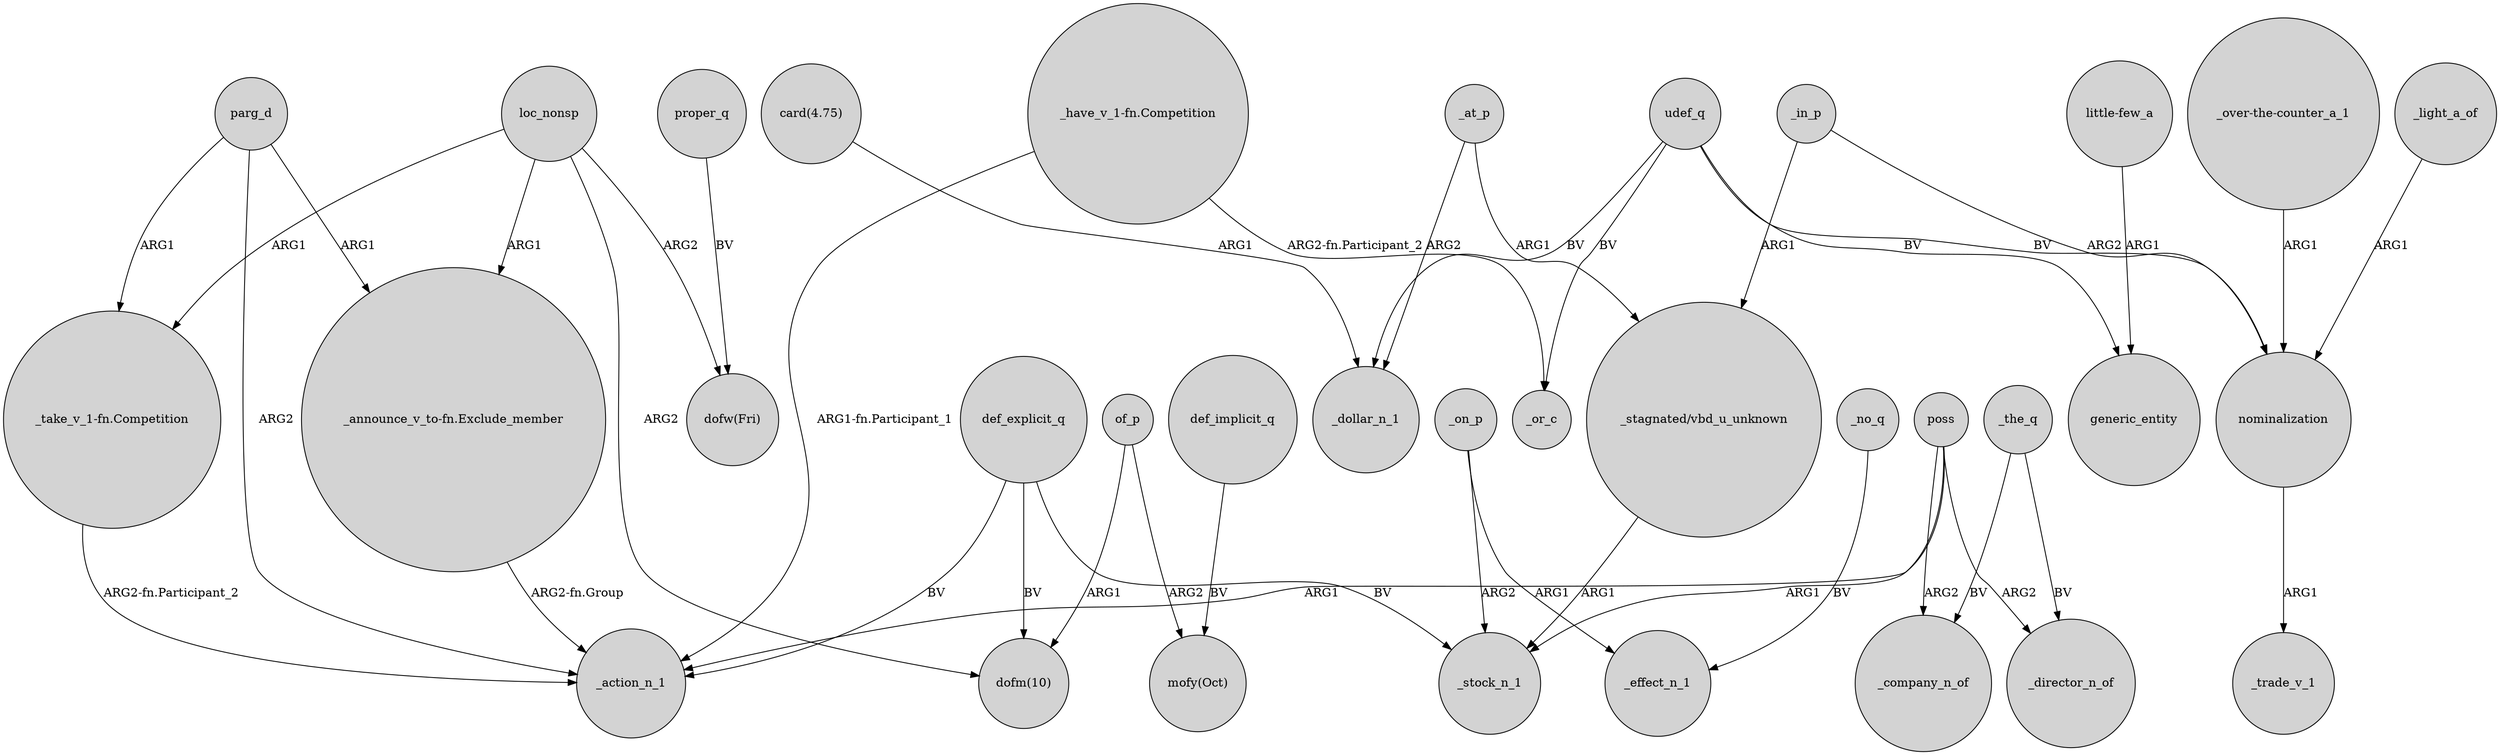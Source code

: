 digraph {
	node [shape=circle style=filled]
	loc_nonsp -> "_announce_v_to-fn.Exclude_member" [label=ARG1]
	proper_q -> "dofw(Fri)" [label=BV]
	of_p -> "mofy(Oct)" [label=ARG2]
	loc_nonsp -> "dofw(Fri)" [label=ARG2]
	"_over-the-counter_a_1" -> nominalization [label=ARG1]
	_the_q -> _director_n_of [label=BV]
	_on_p -> _effect_n_1 [label=ARG1]
	udef_q -> nominalization [label=BV]
	def_explicit_q -> _stock_n_1 [label=BV]
	"_have_v_1-fn.Competition" -> _action_n_1 [label="ARG1-fn.Participant_1"]
	_on_p -> _stock_n_1 [label=ARG2]
	"_take_v_1-fn.Competition" -> _action_n_1 [label="ARG2-fn.Participant_2"]
	"card(4.75)" -> _dollar_n_1 [label=ARG1]
	"little-few_a" -> generic_entity [label=ARG1]
	udef_q -> generic_entity [label=BV]
	udef_q -> _or_c [label=BV]
	_at_p -> "_stagnated/vbd_u_unknown" [label=ARG1]
	poss -> _company_n_of [label=ARG2]
	_at_p -> _dollar_n_1 [label=ARG2]
	loc_nonsp -> "dofm(10)" [label=ARG2]
	poss -> _action_n_1 [label=ARG1]
	poss -> _director_n_of [label=ARG2]
	def_explicit_q -> _action_n_1 [label=BV]
	loc_nonsp -> "_take_v_1-fn.Competition" [label=ARG1]
	"_stagnated/vbd_u_unknown" -> _stock_n_1 [label=ARG1]
	poss -> _stock_n_1 [label=ARG1]
	udef_q -> _dollar_n_1 [label=BV]
	parg_d -> "_take_v_1-fn.Competition" [label=ARG1]
	def_implicit_q -> "mofy(Oct)" [label=BV]
	"_have_v_1-fn.Competition" -> _or_c [label="ARG2-fn.Participant_2"]
	_in_p -> "_stagnated/vbd_u_unknown" [label=ARG1]
	parg_d -> _action_n_1 [label=ARG2]
	of_p -> "dofm(10)" [label=ARG1]
	_no_q -> _effect_n_1 [label=BV]
	"_announce_v_to-fn.Exclude_member" -> _action_n_1 [label="ARG2-fn.Group"]
	parg_d -> "_announce_v_to-fn.Exclude_member" [label=ARG1]
	_light_a_of -> nominalization [label=ARG1]
	_in_p -> nominalization [label=ARG2]
	_the_q -> _company_n_of [label=BV]
	def_explicit_q -> "dofm(10)" [label=BV]
	nominalization -> _trade_v_1 [label=ARG1]
}
